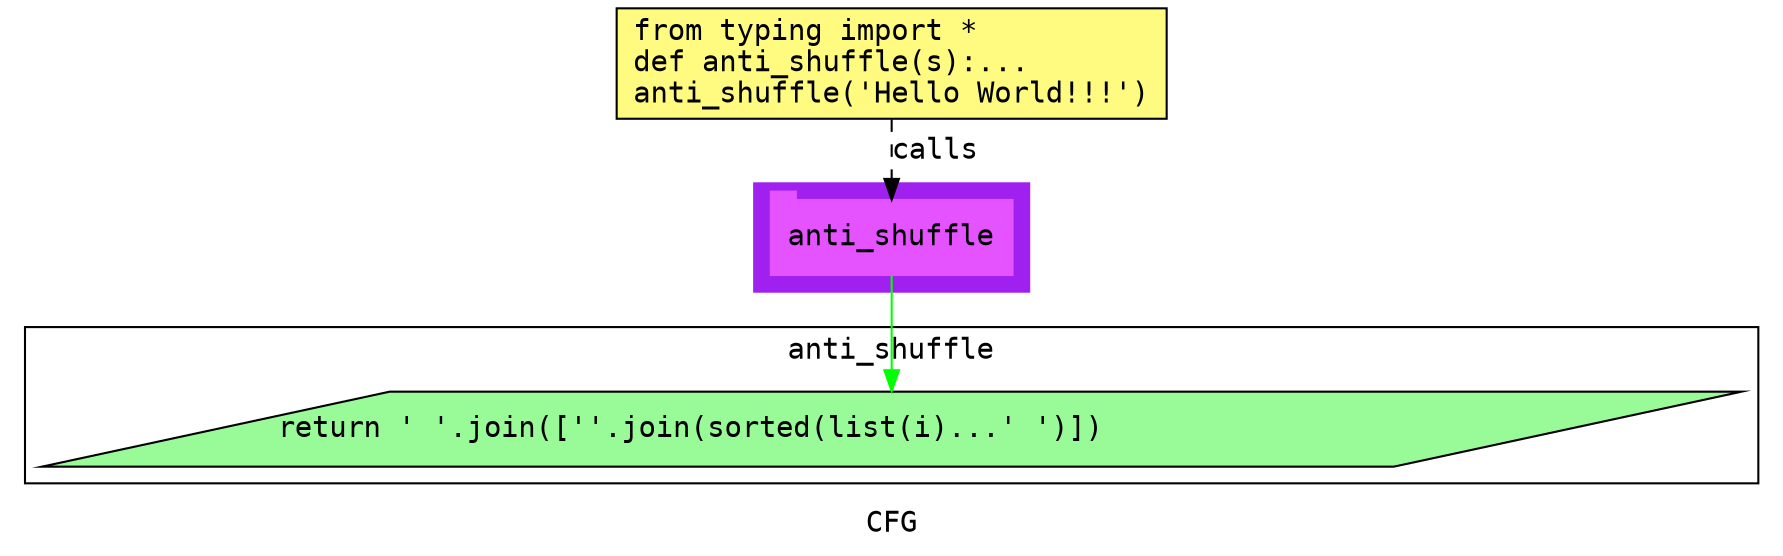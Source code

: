 digraph cluster372CFG {
	graph [bb="0,0,820,259",
		compound=True,
		fontname="DejaVu Sans Mono",
		label=CFG,
		lheight=0.21,
		lp="410,11.5",
		lwidth=0.35,
		pack=False,
		rankdir=TB,
		ranksep=0.02
	];
	node [fontname="DejaVu Sans Mono",
		label="\N"
	];
	edge [fontname="DejaVu Sans Mono"];
	subgraph cluster_1 {
		graph [bb="344,123,476,175",
			color=purple,
			compound=true,
			fontname="DejaVu Sans Mono",
			label="",
			rankdir=TB,
			ranksep=0.02,
			shape=tab,
			style=filled
		];
		node [fontname="DejaVu Sans Mono"];
		edge [fontname="DejaVu Sans Mono"];
		6	[color="#E552FF",
			height=0.5,
			label=anti_shuffle,
			linenum="[7]",
			pos="410,149",
			shape=tab,
			style=filled,
			width=1.6111];
	}
	subgraph cluster0anti_shuffle {
		graph [bb="8,31,812,106",
			compound=True,
			fontname="DejaVu Sans Mono",
			label=anti_shuffle,
			lheight=0.21,
			lp="410,94.5",
			lwidth=1.39,
			pack=False,
			rankdir=TB,
			ranksep=0.02
		];
		node [fontname="DejaVu Sans Mono"];
		edge [fontname="DejaVu Sans Mono"];
		3	[fillcolor="#98fb98",
			height=0.5,
			label="return ' '.join([''.join(sorted(list(i)...' ')])\l",
			linenum="[5]",
			pos="410,57",
			shape=parallelogram,
			style="filled,solid",
			width=10.932];
	}
	1	[fillcolor="#FFFB81",
		height=0.73611,
		label="from typing import *\ldef anti_shuffle(s):...\lanti_shuffle('Hello World!!!')\l",
		linenum="[1]",
		pos="410,232.5",
		shape=rectangle,
		style="filled,solid",
		width=3.6667];
	1 -> 6	[label=calls,
		lp="431,190.5",
		pos="e,410,167.13 410,205.71 410,196.66 410,186.47 410,177.3",
		style=dashed];
	6 -> 3	[color=green,
		pos="e,410,75.3 410,130.65 410,117.82 410,100.11 410,85.381"];
}
